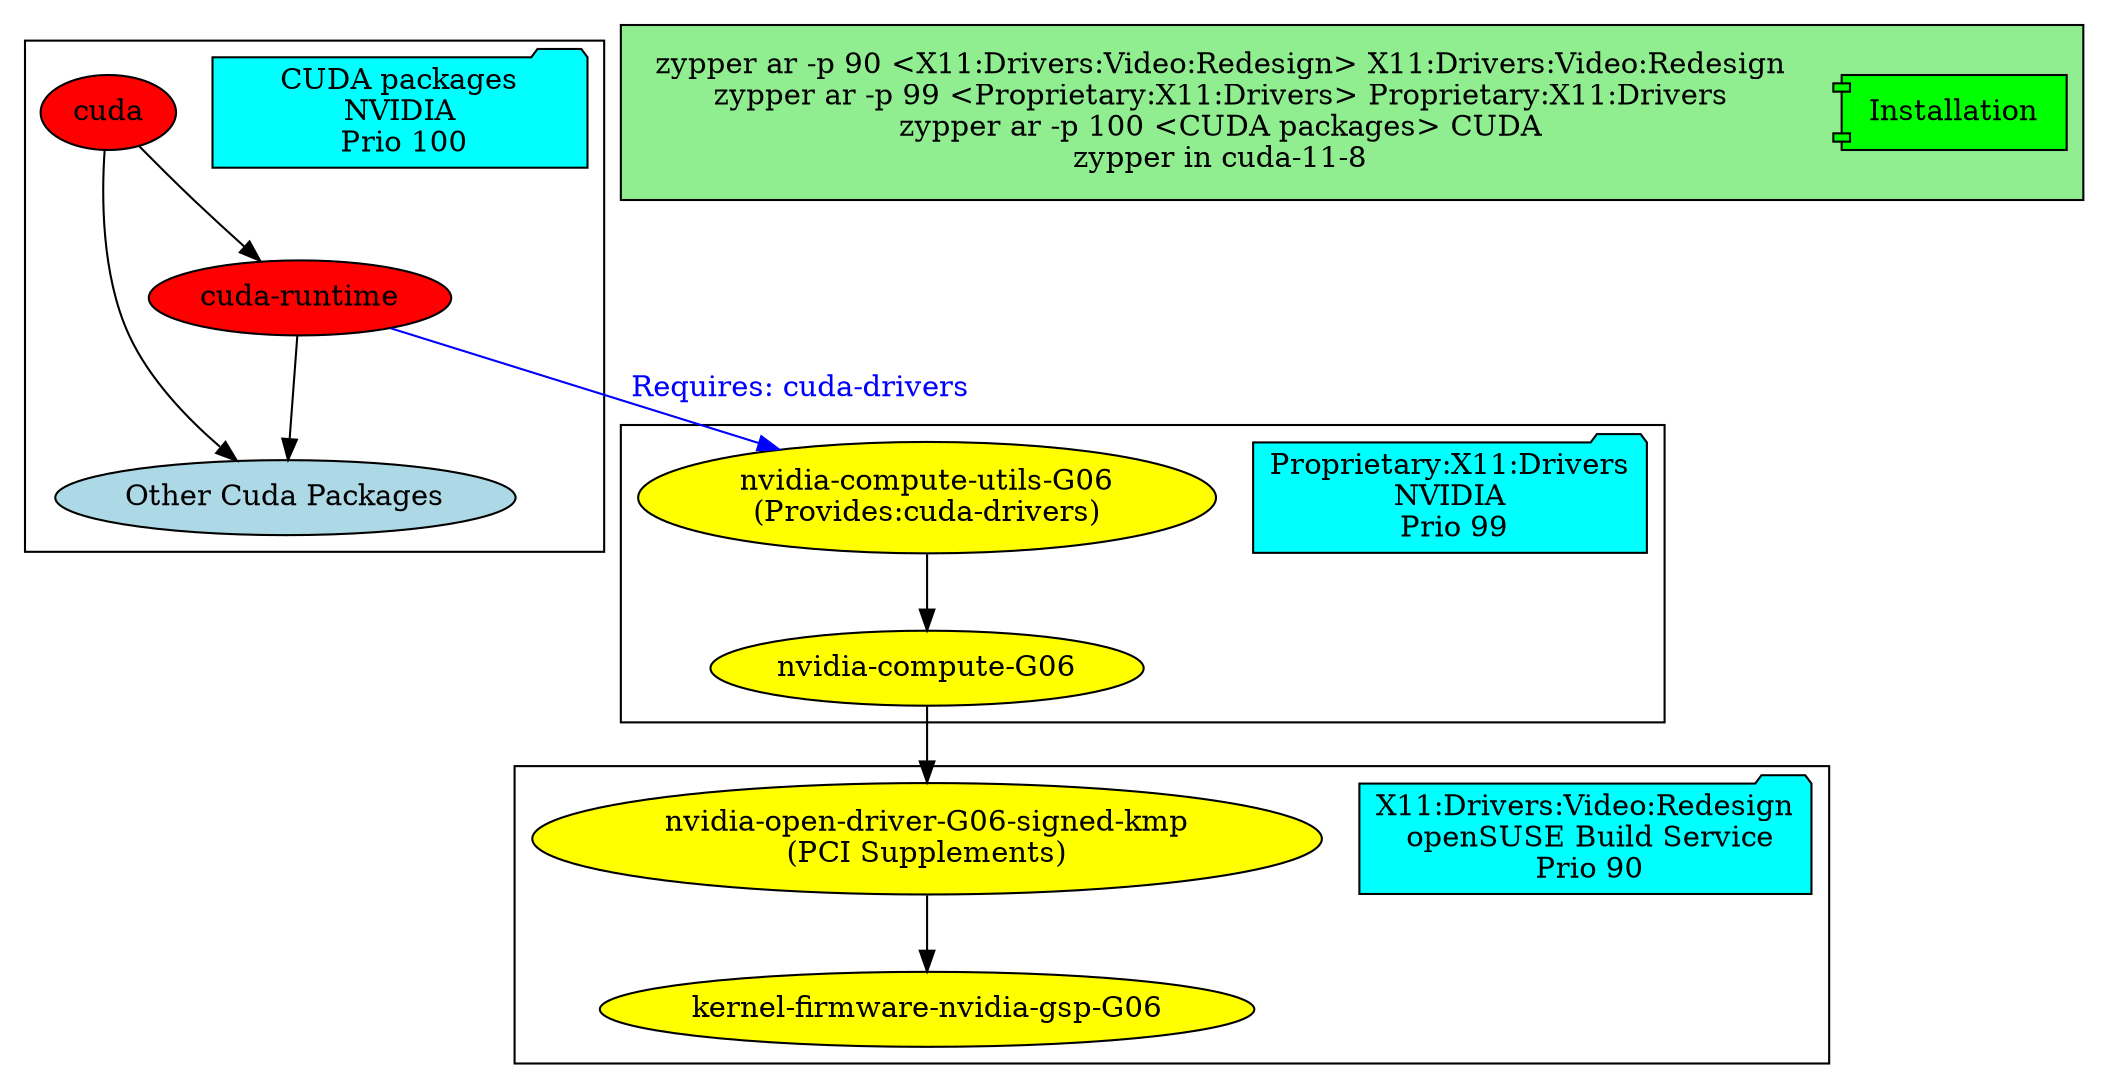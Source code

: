 digraph {
	subgraph cluster_0 {
		repo_nvidia_cuda[fillcolor=aqua,style=filled,width=2.5,shape=folder,label="CUDA packages\nNVIDIA\n Prio 100"]
		cuda [fillcolor=red,style=filled] 
		cuda_runtime [fillcolor=red,style=filled,label="cuda-runtime"]
		cuda_other_packages[fillcolor=lightblue,style=filled,label="Other Cuda Packages"]
	}
	subgraph cluster_1 {
		repo_nvidia_gfx[fillcolor=aqua,style=filled,width=2.5,shape=folder,label="Proprietary:X11:Drivers\nNVIDIA\n Prio 99"]
		nvidia_compute_utils_G06[fillcolor=yellow,style=filled,label="nvidia-compute-utils-G06\n(Provides:cuda-drivers)"]
		nvidia_compute_G06[fillcolor=yellow,style=filled,label="nvidia-compute-G06"]
	}
	subgraph cluster_2 {
		repo_obs[fillcolor=aqua,style=filled,width=2.5,shape=folder,label="X11:Drivers:Video:Redesign\n openSUSE Build Service\n Prio 90"]
		nvidia_open_driver_G06_signed_kmp[fillcolor=yellow,style=filled,label="nvidia-open-driver-G06-signed-kmp\n(PCI Supplements)"]
		kernel_firmware_nvidia_gsp_G06[fillcolor=yellow,style=filled,label="kernel-firmware-nvidia-gsp-G06"]
	}
	subgraph cluster_3 {
		bgcolor="lightgreen"
		repo_install[fillcolor=green,style=filled,width=1.5,shape=component,label="Installation"]
		command1[shape=none,width=7,label="zypper ar -p 90 <X11:Drivers:Video:Redesign> X11:Drivers:Video:Redesign\nzypper ar -p 99 <Proprietary:X11:Drivers> Proprietary:X11:Drivers\nzypper ar -p 100 <CUDA packages> CUDA\nzypper in cuda-11-8"]
	}
	cuda -> cuda_runtime
	cuda -> cuda_other_packages
	cuda_runtime -> nvidia_compute_utils_G06 [color="blue",fontcolor="blue",label="Requires: cuda-drivers"]
	nvidia_compute_utils_G06 -> nvidia_compute_G06
	cuda_runtime -> cuda_other_packages
        nvidia_compute_G06 -> nvidia_open_driver_G06_signed_kmp
	nvidia_open_driver_G06_signed_kmp -> kernel_firmware_nvidia_gsp_G06
}
